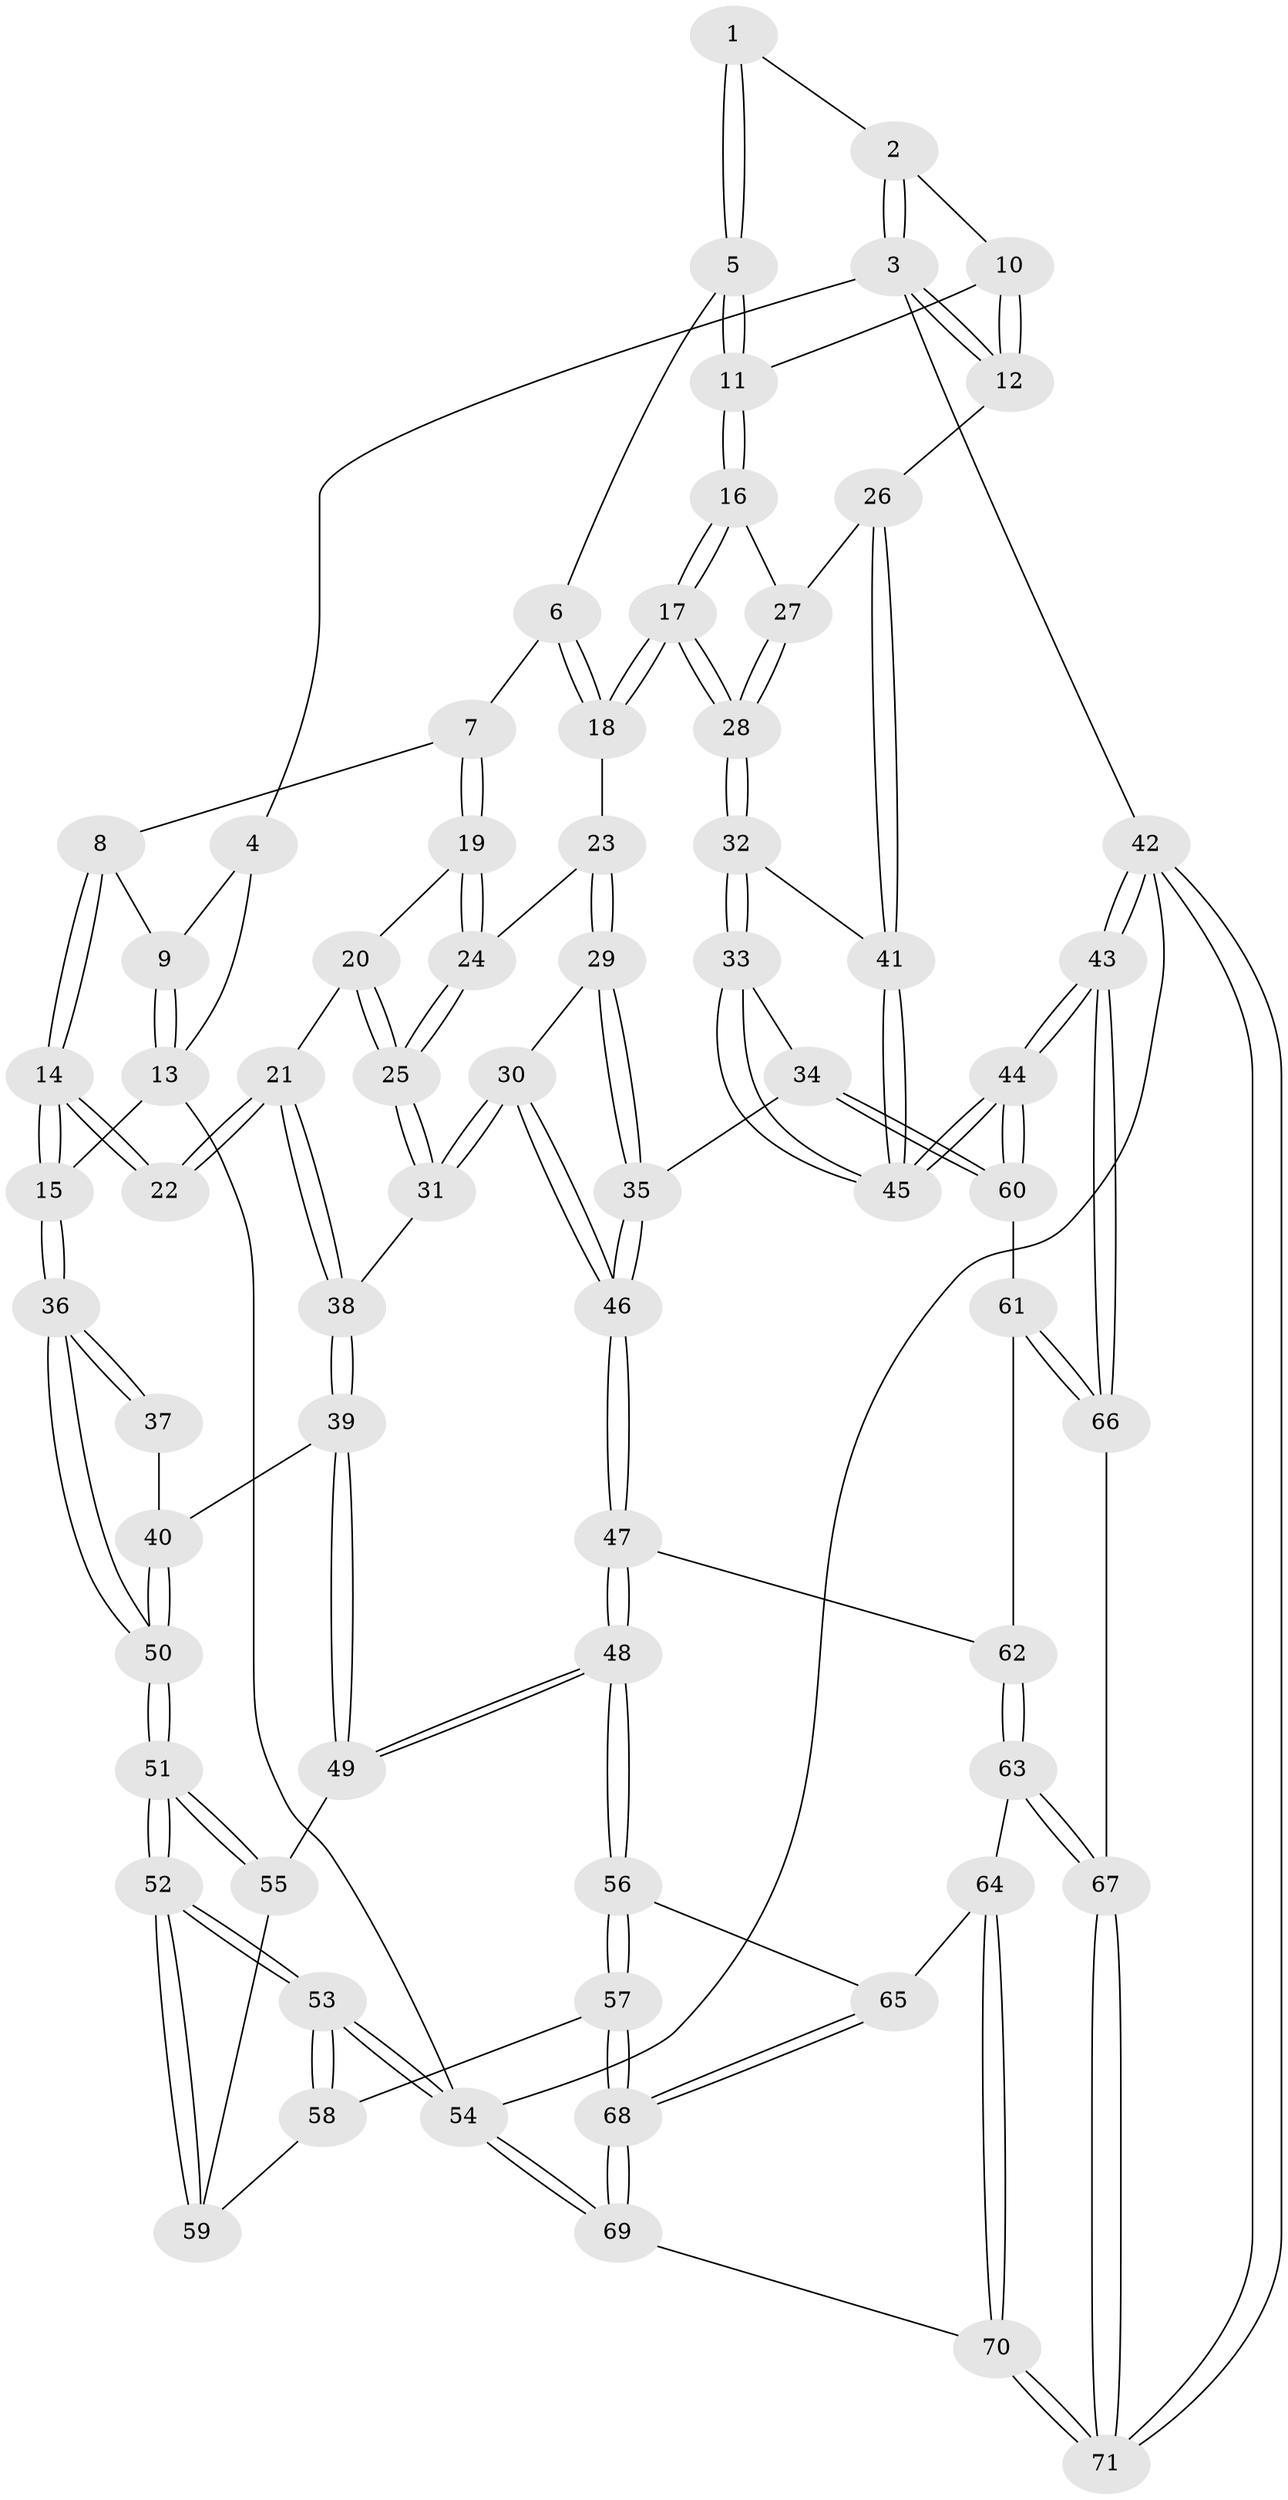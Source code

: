 // Generated by graph-tools (version 1.1) at 2025/38/03/09/25 02:38:28]
// undirected, 71 vertices, 174 edges
graph export_dot {
graph [start="1"]
  node [color=gray90,style=filled];
  1 [pos="+0.5854026374051657+0"];
  2 [pos="+0.7818643448583952+0"];
  3 [pos="+1+0"];
  4 [pos="+0.2972362152927417+0"];
  5 [pos="+0.6145216451396434+0.17562916326445305"];
  6 [pos="+0.536666971716604+0.2679324586532684"];
  7 [pos="+0.517432561032099+0.27941398516742677"];
  8 [pos="+0.2527688013999657+0.21509764582600277"];
  9 [pos="+0.22095345786746376+0.09845443276294087"];
  10 [pos="+0.8720852558114199+0.1897369599230608"];
  11 [pos="+0.7974888173181399+0.2959854035802613"];
  12 [pos="+1+0"];
  13 [pos="+0+0.25248641092878277"];
  14 [pos="+0.2373360607026101+0.28579951840689943"];
  15 [pos="+0+0.3612778811436824"];
  16 [pos="+0.8033447574046204+0.30828050466064544"];
  17 [pos="+0.7949650560704417+0.4464693918605099"];
  18 [pos="+0.6286430036051293+0.4407359065643165"];
  19 [pos="+0.4924972240459533+0.3276756035620472"];
  20 [pos="+0.48905433878351+0.3315859219983903"];
  21 [pos="+0.26565649910113875+0.4265292992318263"];
  22 [pos="+0.25109066551712145+0.4097627465454621"];
  23 [pos="+0.5936240313125898+0.47284795720480777"];
  24 [pos="+0.547815961213553+0.460569204795798"];
  25 [pos="+0.44127764669901925+0.5100033079962828"];
  26 [pos="+1+0.30586974313901866"];
  27 [pos="+1+0.31074640345673343"];
  28 [pos="+0.8142207037578865+0.4954983287488692"];
  29 [pos="+0.5882262351265303+0.5478900011786871"];
  30 [pos="+0.4332520023645861+0.5708143546621658"];
  31 [pos="+0.41633476640277356+0.544866276532371"];
  32 [pos="+0.8150306690549448+0.49774877862512285"];
  33 [pos="+0.8160309106640082+0.509086264740939"];
  34 [pos="+0.7696598779926731+0.6450531907463676"];
  35 [pos="+0.6650699616646342+0.6209384907864033"];
  36 [pos="+0+0.455295053555532"];
  37 [pos="+0.09392595967744392+0.44799777592304985"];
  38 [pos="+0.2939616793373679+0.4965477189081242"];
  39 [pos="+0.20497403729280886+0.6344281475500196"];
  40 [pos="+0.17133650488513102+0.6212573651004499"];
  41 [pos="+1+0.333634842665679"];
  42 [pos="+1+1"];
  43 [pos="+1+0.8647112540807214"];
  44 [pos="+1+0.687522185669668"];
  45 [pos="+1+0.609000181180078"];
  46 [pos="+0.45410610193571366+0.7093216392906503"];
  47 [pos="+0.44339432981246046+0.7495177625020457"];
  48 [pos="+0.4062683109498421+0.7817181948599117"];
  49 [pos="+0.2131536988439326+0.6853710799344738"];
  50 [pos="+0+0.5604138694803804"];
  51 [pos="+0+0.6231782450542018"];
  52 [pos="+0+0.6590275107352627"];
  53 [pos="+0+1"];
  54 [pos="+0+1"];
  55 [pos="+0.1892303324057593+0.7148218836178558"];
  56 [pos="+0.4033659896464603+0.7931637552028954"];
  57 [pos="+0.20608019150554055+0.88588585890961"];
  58 [pos="+0.14714101862635404+0.8384317424677203"];
  59 [pos="+0.15214114746797788+0.773215437626526"];
  60 [pos="+0.7744188339021942+0.6625652719126207"];
  61 [pos="+0.7700170165802793+0.746402732085278"];
  62 [pos="+0.49167087867407205+0.7672862601041371"];
  63 [pos="+0.6098706971709694+0.8805245400988102"];
  64 [pos="+0.49048252383771423+0.9168541032425627"];
  65 [pos="+0.40549242117848994+0.8115895956516239"];
  66 [pos="+0.7865880811612199+0.8191453457289503"];
  67 [pos="+0.7373801236176484+0.9413016100251114"];
  68 [pos="+0.27971604278172085+1"];
  69 [pos="+0.2791789734217854+1"];
  70 [pos="+0.5711568160827262+1"];
  71 [pos="+0.7278908625192463+1"];
  1 -- 2;
  1 -- 5;
  1 -- 5;
  2 -- 3;
  2 -- 3;
  2 -- 10;
  3 -- 4;
  3 -- 12;
  3 -- 12;
  3 -- 42;
  4 -- 9;
  4 -- 13;
  5 -- 6;
  5 -- 11;
  5 -- 11;
  6 -- 7;
  6 -- 18;
  6 -- 18;
  7 -- 8;
  7 -- 19;
  7 -- 19;
  8 -- 9;
  8 -- 14;
  8 -- 14;
  9 -- 13;
  9 -- 13;
  10 -- 11;
  10 -- 12;
  10 -- 12;
  11 -- 16;
  11 -- 16;
  12 -- 26;
  13 -- 15;
  13 -- 54;
  14 -- 15;
  14 -- 15;
  14 -- 22;
  14 -- 22;
  15 -- 36;
  15 -- 36;
  16 -- 17;
  16 -- 17;
  16 -- 27;
  17 -- 18;
  17 -- 18;
  17 -- 28;
  17 -- 28;
  18 -- 23;
  19 -- 20;
  19 -- 24;
  19 -- 24;
  20 -- 21;
  20 -- 25;
  20 -- 25;
  21 -- 22;
  21 -- 22;
  21 -- 38;
  21 -- 38;
  23 -- 24;
  23 -- 29;
  23 -- 29;
  24 -- 25;
  24 -- 25;
  25 -- 31;
  25 -- 31;
  26 -- 27;
  26 -- 41;
  26 -- 41;
  27 -- 28;
  27 -- 28;
  28 -- 32;
  28 -- 32;
  29 -- 30;
  29 -- 35;
  29 -- 35;
  30 -- 31;
  30 -- 31;
  30 -- 46;
  30 -- 46;
  31 -- 38;
  32 -- 33;
  32 -- 33;
  32 -- 41;
  33 -- 34;
  33 -- 45;
  33 -- 45;
  34 -- 35;
  34 -- 60;
  34 -- 60;
  35 -- 46;
  35 -- 46;
  36 -- 37;
  36 -- 37;
  36 -- 50;
  36 -- 50;
  37 -- 40;
  38 -- 39;
  38 -- 39;
  39 -- 40;
  39 -- 49;
  39 -- 49;
  40 -- 50;
  40 -- 50;
  41 -- 45;
  41 -- 45;
  42 -- 43;
  42 -- 43;
  42 -- 71;
  42 -- 71;
  42 -- 54;
  43 -- 44;
  43 -- 44;
  43 -- 66;
  43 -- 66;
  44 -- 45;
  44 -- 45;
  44 -- 60;
  44 -- 60;
  46 -- 47;
  46 -- 47;
  47 -- 48;
  47 -- 48;
  47 -- 62;
  48 -- 49;
  48 -- 49;
  48 -- 56;
  48 -- 56;
  49 -- 55;
  50 -- 51;
  50 -- 51;
  51 -- 52;
  51 -- 52;
  51 -- 55;
  51 -- 55;
  52 -- 53;
  52 -- 53;
  52 -- 59;
  52 -- 59;
  53 -- 54;
  53 -- 54;
  53 -- 58;
  53 -- 58;
  54 -- 69;
  54 -- 69;
  55 -- 59;
  56 -- 57;
  56 -- 57;
  56 -- 65;
  57 -- 58;
  57 -- 68;
  57 -- 68;
  58 -- 59;
  60 -- 61;
  61 -- 62;
  61 -- 66;
  61 -- 66;
  62 -- 63;
  62 -- 63;
  63 -- 64;
  63 -- 67;
  63 -- 67;
  64 -- 65;
  64 -- 70;
  64 -- 70;
  65 -- 68;
  65 -- 68;
  66 -- 67;
  67 -- 71;
  67 -- 71;
  68 -- 69;
  68 -- 69;
  69 -- 70;
  70 -- 71;
  70 -- 71;
}
